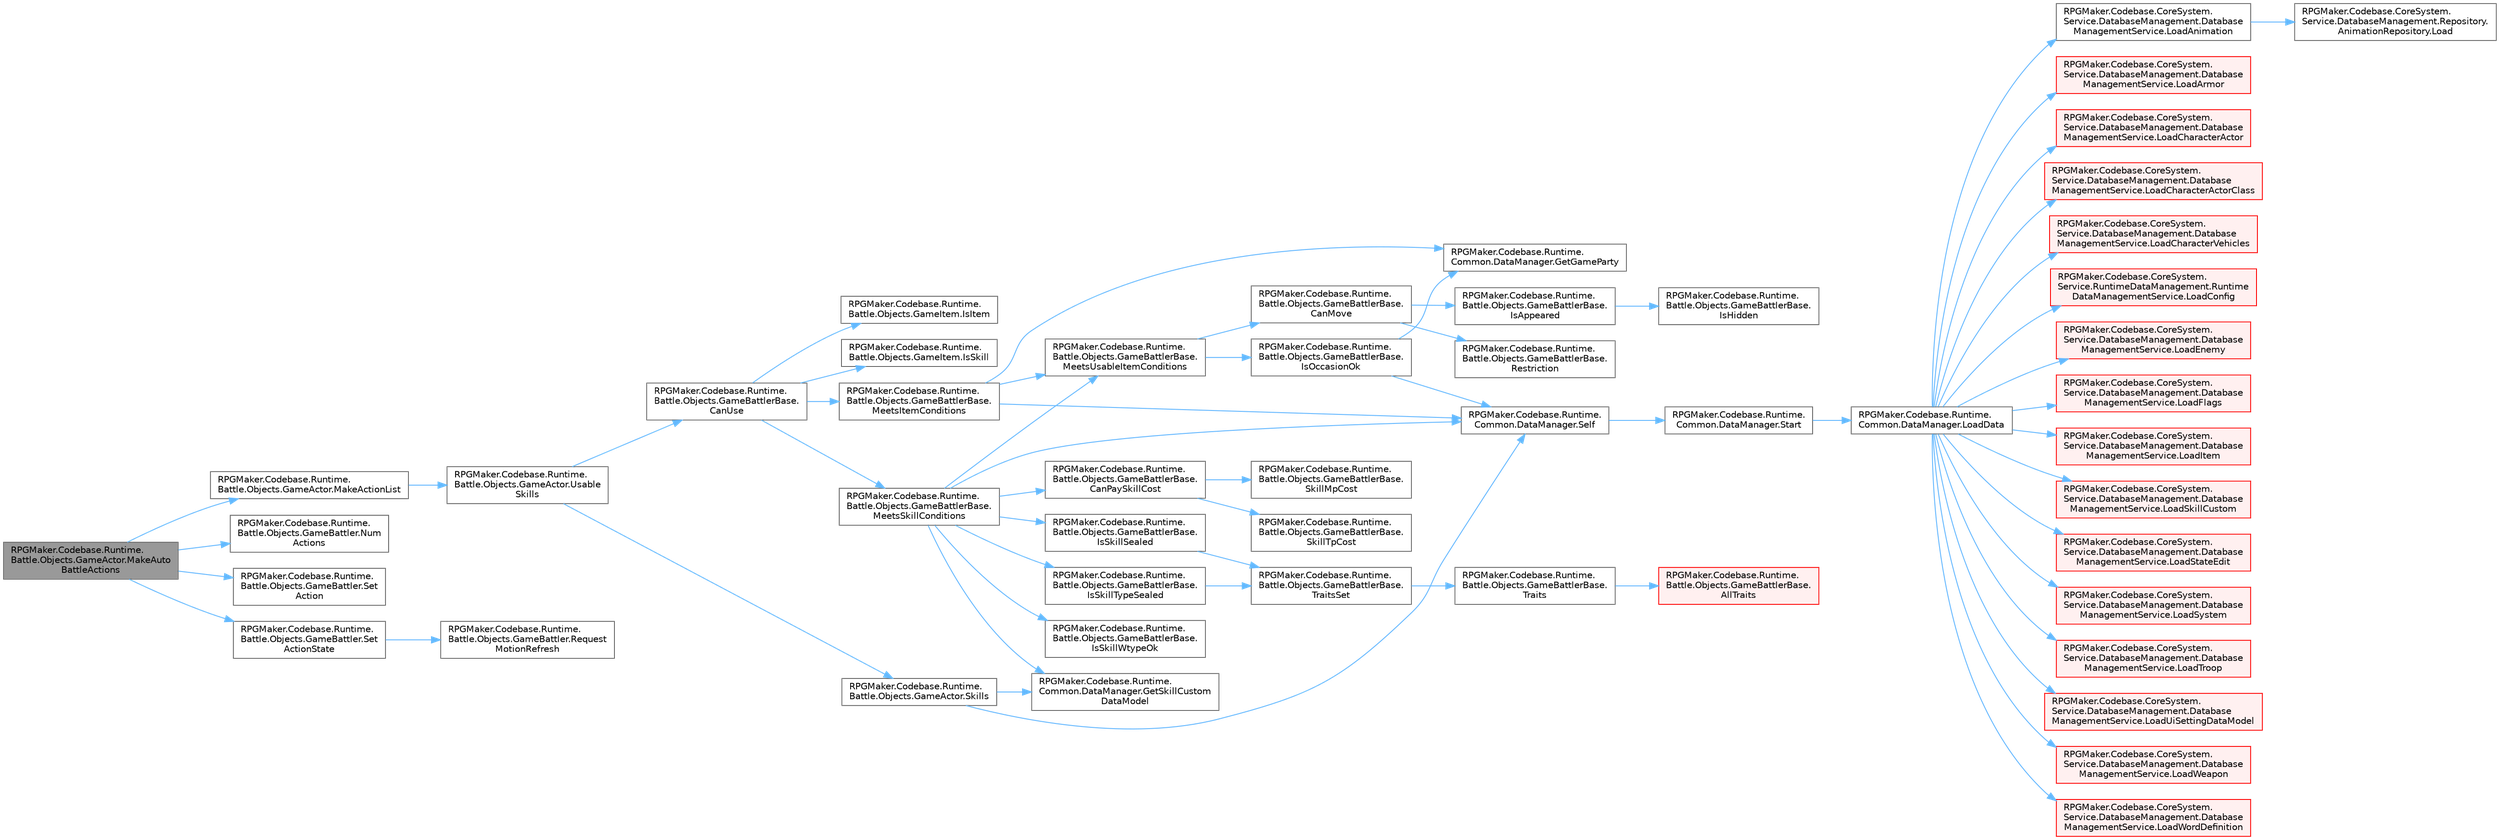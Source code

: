 digraph "RPGMaker.Codebase.Runtime.Battle.Objects.GameActor.MakeAutoBattleActions"
{
 // LATEX_PDF_SIZE
  bgcolor="transparent";
  edge [fontname=Helvetica,fontsize=10,labelfontname=Helvetica,labelfontsize=10];
  node [fontname=Helvetica,fontsize=10,shape=box,height=0.2,width=0.4];
  rankdir="LR";
  Node1 [id="Node000001",label="RPGMaker.Codebase.Runtime.\lBattle.Objects.GameActor.MakeAuto\lBattleActions",height=0.2,width=0.4,color="gray40", fillcolor="grey60", style="filled", fontcolor="black",tooltip="😁 自動戦闘の行動を生成"];
  Node1 -> Node2 [id="edge1_Node000001_Node000002",color="steelblue1",style="solid",tooltip=" "];
  Node2 [id="Node000002",label="RPGMaker.Codebase.Runtime.\lBattle.Objects.GameActor.MakeActionList",height=0.2,width=0.4,color="grey40", fillcolor="white", style="filled",URL="$db/dfc/class_r_p_g_maker_1_1_codebase_1_1_runtime_1_1_battle_1_1_objects_1_1_game_actor.html#a5bd34331d2d22c02fe8ed4d7f8bc714d",tooltip="😁 行動の配列を生成して返す"];
  Node2 -> Node3 [id="edge2_Node000002_Node000003",color="steelblue1",style="solid",tooltip=" "];
  Node3 [id="Node000003",label="RPGMaker.Codebase.Runtime.\lBattle.Objects.GameActor.Usable\lSkills",height=0.2,width=0.4,color="grey40", fillcolor="white", style="filled",URL="$db/dfc/class_r_p_g_maker_1_1_codebase_1_1_runtime_1_1_battle_1_1_objects_1_1_game_actor.html#ac32308fa6f3bc3d26fffbb9dbf90f5cf",tooltip="😁 使用可能なスキルの配列を返す"];
  Node3 -> Node4 [id="edge3_Node000003_Node000004",color="steelblue1",style="solid",tooltip=" "];
  Node4 [id="Node000004",label="RPGMaker.Codebase.Runtime.\lBattle.Objects.GameBattlerBase.\lCanUse",height=0.2,width=0.4,color="grey40", fillcolor="white", style="filled",URL="$d2/d70/class_r_p_g_maker_1_1_codebase_1_1_runtime_1_1_battle_1_1_objects_1_1_game_battler_base.html#a02180d1225721cb4f62f9cb6943a6862",tooltip="指定アイテムを使用可能か"];
  Node4 -> Node5 [id="edge4_Node000004_Node000005",color="steelblue1",style="solid",tooltip=" "];
  Node5 [id="Node000005",label="RPGMaker.Codebase.Runtime.\lBattle.Objects.GameItem.IsItem",height=0.2,width=0.4,color="grey40", fillcolor="white", style="filled",URL="$df/d31/class_r_p_g_maker_1_1_codebase_1_1_runtime_1_1_battle_1_1_objects_1_1_game_item.html#a35f76cfeaf6620da70f61d673ea7b817",tooltip="アイテムか"];
  Node4 -> Node6 [id="edge5_Node000004_Node000006",color="steelblue1",style="solid",tooltip=" "];
  Node6 [id="Node000006",label="RPGMaker.Codebase.Runtime.\lBattle.Objects.GameItem.IsSkill",height=0.2,width=0.4,color="grey40", fillcolor="white", style="filled",URL="$df/d31/class_r_p_g_maker_1_1_codebase_1_1_runtime_1_1_battle_1_1_objects_1_1_game_item.html#a8e1283e04e639debbf8bcf88527b5b71",tooltip="スキルか"];
  Node4 -> Node7 [id="edge6_Node000004_Node000007",color="steelblue1",style="solid",tooltip=" "];
  Node7 [id="Node000007",label="RPGMaker.Codebase.Runtime.\lBattle.Objects.GameBattlerBase.\lMeetsItemConditions",height=0.2,width=0.4,color="grey40", fillcolor="white", style="filled",URL="$d2/d70/class_r_p_g_maker_1_1_codebase_1_1_runtime_1_1_battle_1_1_objects_1_1_game_battler_base.html#ae73db2a04b164222bb70e03d357761d8",tooltip="指定アイテムが使用可能か"];
  Node7 -> Node8 [id="edge7_Node000007_Node000008",color="steelblue1",style="solid",tooltip=" "];
  Node8 [id="Node000008",label="RPGMaker.Codebase.Runtime.\lCommon.DataManager.GetGameParty",height=0.2,width=0.4,color="grey40", fillcolor="white", style="filled",URL="$d5/d08/class_r_p_g_maker_1_1_codebase_1_1_runtime_1_1_common_1_1_data_manager.html#a51ad2669c15aba611fa704eb84001f8c",tooltip=" "];
  Node7 -> Node9 [id="edge8_Node000007_Node000009",color="steelblue1",style="solid",tooltip=" "];
  Node9 [id="Node000009",label="RPGMaker.Codebase.Runtime.\lBattle.Objects.GameBattlerBase.\lMeetsUsableItemConditions",height=0.2,width=0.4,color="grey40", fillcolor="white", style="filled",URL="$d2/d70/class_r_p_g_maker_1_1_codebase_1_1_runtime_1_1_battle_1_1_objects_1_1_game_battler_base.html#aeffeda8e6cb625d746a8229ae5a7ff9f",tooltip="指定アイテムが使用可能か"];
  Node9 -> Node10 [id="edge9_Node000009_Node000010",color="steelblue1",style="solid",tooltip=" "];
  Node10 [id="Node000010",label="RPGMaker.Codebase.Runtime.\lBattle.Objects.GameBattlerBase.\lCanMove",height=0.2,width=0.4,color="grey40", fillcolor="white", style="filled",URL="$d2/d70/class_r_p_g_maker_1_1_codebase_1_1_runtime_1_1_battle_1_1_objects_1_1_game_battler_base.html#a71cfc4475c351a35f1ae422d8f83011e",tooltip="動作可能か"];
  Node10 -> Node11 [id="edge10_Node000010_Node000011",color="steelblue1",style="solid",tooltip=" "];
  Node11 [id="Node000011",label="RPGMaker.Codebase.Runtime.\lBattle.Objects.GameBattlerBase.\lIsAppeared",height=0.2,width=0.4,color="grey40", fillcolor="white", style="filled",URL="$d2/d70/class_r_p_g_maker_1_1_codebase_1_1_runtime_1_1_battle_1_1_objects_1_1_game_battler_base.html#acd49841382f83d27e5380c894ae98c07",tooltip="現れているか"];
  Node11 -> Node12 [id="edge11_Node000011_Node000012",color="steelblue1",style="solid",tooltip=" "];
  Node12 [id="Node000012",label="RPGMaker.Codebase.Runtime.\lBattle.Objects.GameBattlerBase.\lIsHidden",height=0.2,width=0.4,color="grey40", fillcolor="white", style="filled",URL="$d2/d70/class_r_p_g_maker_1_1_codebase_1_1_runtime_1_1_battle_1_1_objects_1_1_game_battler_base.html#ab31a3ef28fe70dd09c18387b9c30946b",tooltip="隠れているか"];
  Node10 -> Node13 [id="edge12_Node000010_Node000013",color="steelblue1",style="solid",tooltip=" "];
  Node13 [id="Node000013",label="RPGMaker.Codebase.Runtime.\lBattle.Objects.GameBattlerBase.\lRestriction",height=0.2,width=0.4,color="grey40", fillcolor="white", style="filled",URL="$d2/d70/class_r_p_g_maker_1_1_codebase_1_1_runtime_1_1_battle_1_1_objects_1_1_game_battler_base.html#aab0fbbc7b5e585c7b86cc5388bf8bc54",tooltip="行動制約の状態を示す値を返す"];
  Node9 -> Node14 [id="edge13_Node000009_Node000014",color="steelblue1",style="solid",tooltip=" "];
  Node14 [id="Node000014",label="RPGMaker.Codebase.Runtime.\lBattle.Objects.GameBattlerBase.\lIsOccasionOk",height=0.2,width=0.4,color="grey40", fillcolor="white", style="filled",URL="$d2/d70/class_r_p_g_maker_1_1_codebase_1_1_runtime_1_1_battle_1_1_objects_1_1_game_battler_base.html#a7b9c5899dcc07010ff17e6f0189a7ddf",tooltip="指定アイテムが使用可能か"];
  Node14 -> Node8 [id="edge14_Node000014_Node000008",color="steelblue1",style="solid",tooltip=" "];
  Node14 -> Node15 [id="edge15_Node000014_Node000015",color="steelblue1",style="solid",tooltip=" "];
  Node15 [id="Node000015",label="RPGMaker.Codebase.Runtime.\lCommon.DataManager.Self",height=0.2,width=0.4,color="grey40", fillcolor="white", style="filled",URL="$d5/d08/class_r_p_g_maker_1_1_codebase_1_1_runtime_1_1_common_1_1_data_manager.html#a8f0a40fd71fe0a873d1905e106299934",tooltip=" "];
  Node15 -> Node16 [id="edge16_Node000015_Node000016",color="steelblue1",style="solid",tooltip=" "];
  Node16 [id="Node000016",label="RPGMaker.Codebase.Runtime.\lCommon.DataManager.Start",height=0.2,width=0.4,color="grey40", fillcolor="white", style="filled",URL="$d5/d08/class_r_p_g_maker_1_1_codebase_1_1_runtime_1_1_common_1_1_data_manager.html#ace8f5b29b336a071e6383ecdbe0f85c5",tooltip=" "];
  Node16 -> Node17 [id="edge17_Node000016_Node000017",color="steelblue1",style="solid",tooltip=" "];
  Node17 [id="Node000017",label="RPGMaker.Codebase.Runtime.\lCommon.DataManager.LoadData",height=0.2,width=0.4,color="grey40", fillcolor="white", style="filled",URL="$d5/d08/class_r_p_g_maker_1_1_codebase_1_1_runtime_1_1_common_1_1_data_manager.html#a42e1175b0a1dc3a225503e007043dc86",tooltip=" "];
  Node17 -> Node18 [id="edge18_Node000017_Node000018",color="steelblue1",style="solid",tooltip=" "];
  Node18 [id="Node000018",label="RPGMaker.Codebase.CoreSystem.\lService.DatabaseManagement.Database\lManagementService.LoadAnimation",height=0.2,width=0.4,color="grey40", fillcolor="white", style="filled",URL="$db/db0/class_r_p_g_maker_1_1_codebase_1_1_core_system_1_1_service_1_1_database_management_1_1_database_management_service.html#a24090092bb5f0e3f1a7f6d136a10cd22",tooltip="😁 アニメーション読込"];
  Node18 -> Node19 [id="edge19_Node000018_Node000019",color="steelblue1",style="solid",tooltip=" "];
  Node19 [id="Node000019",label="RPGMaker.Codebase.CoreSystem.\lService.DatabaseManagement.Repository.\lAnimationRepository.Load",height=0.2,width=0.4,color="grey40", fillcolor="white", style="filled",URL="$d5/deb/class_r_p_g_maker_1_1_codebase_1_1_core_system_1_1_service_1_1_database_management_1_1_repository_1_1_animation_repository.html#a57c3d4731e6bfd18e15070a940e881f4",tooltip="😁 読込"];
  Node17 -> Node20 [id="edge20_Node000017_Node000020",color="steelblue1",style="solid",tooltip=" "];
  Node20 [id="Node000020",label="RPGMaker.Codebase.CoreSystem.\lService.DatabaseManagement.Database\lManagementService.LoadArmor",height=0.2,width=0.4,color="red", fillcolor="#FFF0F0", style="filled",URL="$db/db0/class_r_p_g_maker_1_1_codebase_1_1_core_system_1_1_service_1_1_database_management_1_1_database_management_service.html#aa2e210bbbaf85d6ed1f74aa1170b786a",tooltip="😁 防具読込"];
  Node17 -> Node22 [id="edge21_Node000017_Node000022",color="steelblue1",style="solid",tooltip=" "];
  Node22 [id="Node000022",label="RPGMaker.Codebase.CoreSystem.\lService.DatabaseManagement.Database\lManagementService.LoadCharacterActor",height=0.2,width=0.4,color="red", fillcolor="#FFF0F0", style="filled",URL="$db/db0/class_r_p_g_maker_1_1_codebase_1_1_core_system_1_1_service_1_1_database_management_1_1_database_management_service.html#afa56ff9a916ba5265719f6be7f2330e2",tooltip="😁 キャラクター・アクター読込"];
  Node17 -> Node24 [id="edge22_Node000017_Node000024",color="steelblue1",style="solid",tooltip=" "];
  Node24 [id="Node000024",label="RPGMaker.Codebase.CoreSystem.\lService.DatabaseManagement.Database\lManagementService.LoadCharacterActorClass",height=0.2,width=0.4,color="red", fillcolor="#FFF0F0", style="filled",URL="$db/db0/class_r_p_g_maker_1_1_codebase_1_1_core_system_1_1_service_1_1_database_management_1_1_database_management_service.html#a83d7b02d93737cf99a9e1b670f8fe4ea",tooltip="😁 キャラクター・アクター・クラス読込"];
  Node17 -> Node26 [id="edge23_Node000017_Node000026",color="steelblue1",style="solid",tooltip=" "];
  Node26 [id="Node000026",label="RPGMaker.Codebase.CoreSystem.\lService.DatabaseManagement.Database\lManagementService.LoadCharacterVehicles",height=0.2,width=0.4,color="red", fillcolor="#FFF0F0", style="filled",URL="$db/db0/class_r_p_g_maker_1_1_codebase_1_1_core_system_1_1_service_1_1_database_management_1_1_database_management_service.html#a0b003a876f01ec9a754241a3df3836fc",tooltip="😁 キャラクターの乗り物読込"];
  Node17 -> Node28 [id="edge24_Node000017_Node000028",color="steelblue1",style="solid",tooltip=" "];
  Node28 [id="Node000028",label="RPGMaker.Codebase.CoreSystem.\lService.RuntimeDataManagement.Runtime\lDataManagementService.LoadConfig",height=0.2,width=0.4,color="red", fillcolor="#FFF0F0", style="filled",URL="$db/d7b/class_r_p_g_maker_1_1_codebase_1_1_core_system_1_1_service_1_1_runtime_data_management_1_1_runtime_data_management_service.html#a5d406eddf4f7129bc0a84639c9bffcbd",tooltip="😁 設定読込"];
  Node17 -> Node30 [id="edge25_Node000017_Node000030",color="steelblue1",style="solid",tooltip=" "];
  Node30 [id="Node000030",label="RPGMaker.Codebase.CoreSystem.\lService.DatabaseManagement.Database\lManagementService.LoadEnemy",height=0.2,width=0.4,color="red", fillcolor="#FFF0F0", style="filled",URL="$db/db0/class_r_p_g_maker_1_1_codebase_1_1_core_system_1_1_service_1_1_database_management_1_1_database_management_service.html#a56946e6c58a5ec0f4641533476d5982c",tooltip="😁 敵読込"];
  Node17 -> Node32 [id="edge26_Node000017_Node000032",color="steelblue1",style="solid",tooltip=" "];
  Node32 [id="Node000032",label="RPGMaker.Codebase.CoreSystem.\lService.DatabaseManagement.Database\lManagementService.LoadFlags",height=0.2,width=0.4,color="red", fillcolor="#FFF0F0", style="filled",URL="$db/db0/class_r_p_g_maker_1_1_codebase_1_1_core_system_1_1_service_1_1_database_management_1_1_database_management_service.html#a5eb2954667a7f994c25194d12c5a2602",tooltip="😁 フラグ読込"];
  Node17 -> Node36 [id="edge27_Node000017_Node000036",color="steelblue1",style="solid",tooltip=" "];
  Node36 [id="Node000036",label="RPGMaker.Codebase.CoreSystem.\lService.DatabaseManagement.Database\lManagementService.LoadItem",height=0.2,width=0.4,color="red", fillcolor="#FFF0F0", style="filled",URL="$db/db0/class_r_p_g_maker_1_1_codebase_1_1_core_system_1_1_service_1_1_database_management_1_1_database_management_service.html#a0447e9903c05f13e630c3523647e80a4",tooltip="😁 アイテム読込"];
  Node17 -> Node38 [id="edge28_Node000017_Node000038",color="steelblue1",style="solid",tooltip=" "];
  Node38 [id="Node000038",label="RPGMaker.Codebase.CoreSystem.\lService.DatabaseManagement.Database\lManagementService.LoadSkillCustom",height=0.2,width=0.4,color="red", fillcolor="#FFF0F0", style="filled",URL="$db/db0/class_r_p_g_maker_1_1_codebase_1_1_core_system_1_1_service_1_1_database_management_1_1_database_management_service.html#a10afc5f75507a17db5197e23a2cdd4cc",tooltip="😁 スキル・カスタム読込"];
  Node17 -> Node40 [id="edge29_Node000017_Node000040",color="steelblue1",style="solid",tooltip=" "];
  Node40 [id="Node000040",label="RPGMaker.Codebase.CoreSystem.\lService.DatabaseManagement.Database\lManagementService.LoadStateEdit",height=0.2,width=0.4,color="red", fillcolor="#FFF0F0", style="filled",URL="$db/db0/class_r_p_g_maker_1_1_codebase_1_1_core_system_1_1_service_1_1_database_management_1_1_database_management_service.html#a2fa87c0d4f1431414d67e4943a14ae56",tooltip="😁 状態編集読込"];
  Node17 -> Node42 [id="edge30_Node000017_Node000042",color="steelblue1",style="solid",tooltip=" "];
  Node42 [id="Node000042",label="RPGMaker.Codebase.CoreSystem.\lService.DatabaseManagement.Database\lManagementService.LoadSystem",height=0.2,width=0.4,color="red", fillcolor="#FFF0F0", style="filled",URL="$db/db0/class_r_p_g_maker_1_1_codebase_1_1_core_system_1_1_service_1_1_database_management_1_1_database_management_service.html#ab14ced87348b79b244d7a5d975e80d25",tooltip="😁 ロード・システム"];
  Node17 -> Node45 [id="edge31_Node000017_Node000045",color="steelblue1",style="solid",tooltip=" "];
  Node45 [id="Node000045",label="RPGMaker.Codebase.CoreSystem.\lService.DatabaseManagement.Database\lManagementService.LoadTroop",height=0.2,width=0.4,color="red", fillcolor="#FFF0F0", style="filled",URL="$db/db0/class_r_p_g_maker_1_1_codebase_1_1_core_system_1_1_service_1_1_database_management_1_1_database_management_service.html#a3f54f10563c3611839ddd3dfa5b65c13",tooltip="😁 部隊読込"];
  Node17 -> Node47 [id="edge32_Node000017_Node000047",color="steelblue1",style="solid",tooltip=" "];
  Node47 [id="Node000047",label="RPGMaker.Codebase.CoreSystem.\lService.DatabaseManagement.Database\lManagementService.LoadUiSettingDataModel",height=0.2,width=0.4,color="red", fillcolor="#FFF0F0", style="filled",URL="$db/db0/class_r_p_g_maker_1_1_codebase_1_1_core_system_1_1_service_1_1_database_management_1_1_database_management_service.html#ad73cc18191cf3d29c31d27f90e712965",tooltip="😁 ユーザー・インターフェース設定データ・モデル読込"];
  Node17 -> Node49 [id="edge33_Node000017_Node000049",color="steelblue1",style="solid",tooltip=" "];
  Node49 [id="Node000049",label="RPGMaker.Codebase.CoreSystem.\lService.DatabaseManagement.Database\lManagementService.LoadWeapon",height=0.2,width=0.4,color="red", fillcolor="#FFF0F0", style="filled",URL="$db/db0/class_r_p_g_maker_1_1_codebase_1_1_core_system_1_1_service_1_1_database_management_1_1_database_management_service.html#a14b53a047484b6c81f8e570ff47134af",tooltip="😁 武器読込"];
  Node17 -> Node51 [id="edge34_Node000017_Node000051",color="steelblue1",style="solid",tooltip=" "];
  Node51 [id="Node000051",label="RPGMaker.Codebase.CoreSystem.\lService.DatabaseManagement.Database\lManagementService.LoadWordDefinition",height=0.2,width=0.4,color="red", fillcolor="#FFF0F0", style="filled",URL="$db/db0/class_r_p_g_maker_1_1_codebase_1_1_core_system_1_1_service_1_1_database_management_1_1_database_management_service.html#a293b136d822c9c73495b354502306eb1",tooltip="😁 単語定義読込"];
  Node7 -> Node15 [id="edge35_Node000007_Node000015",color="steelblue1",style="solid",tooltip=" "];
  Node4 -> Node53 [id="edge36_Node000004_Node000053",color="steelblue1",style="solid",tooltip=" "];
  Node53 [id="Node000053",label="RPGMaker.Codebase.Runtime.\lBattle.Objects.GameBattlerBase.\lMeetsSkillConditions",height=0.2,width=0.4,color="grey40", fillcolor="white", style="filled",URL="$d2/d70/class_r_p_g_maker_1_1_codebase_1_1_runtime_1_1_battle_1_1_objects_1_1_game_battler_base.html#a90ef6e10bb3853b21d99011a91532be5",tooltip="指定スキルを使用可能か"];
  Node53 -> Node54 [id="edge37_Node000053_Node000054",color="steelblue1",style="solid",tooltip=" "];
  Node54 [id="Node000054",label="RPGMaker.Codebase.Runtime.\lBattle.Objects.GameBattlerBase.\lCanPaySkillCost",height=0.2,width=0.4,color="grey40", fillcolor="white", style="filled",URL="$d2/d70/class_r_p_g_maker_1_1_codebase_1_1_runtime_1_1_battle_1_1_objects_1_1_game_battler_base.html#a19d8ba90a7c10fbe329e75143edbb5d8",tooltip="指定スキルの動作可能か"];
  Node54 -> Node55 [id="edge38_Node000054_Node000055",color="steelblue1",style="solid",tooltip=" "];
  Node55 [id="Node000055",label="RPGMaker.Codebase.Runtime.\lBattle.Objects.GameBattlerBase.\lSkillMpCost",height=0.2,width=0.4,color="grey40", fillcolor="white", style="filled",URL="$d2/d70/class_r_p_g_maker_1_1_codebase_1_1_runtime_1_1_battle_1_1_objects_1_1_game_battler_base.html#adf5281c85e621a30dbfcc13279da67e3",tooltip="指定スキルに必要なMPを返す"];
  Node54 -> Node56 [id="edge39_Node000054_Node000056",color="steelblue1",style="solid",tooltip=" "];
  Node56 [id="Node000056",label="RPGMaker.Codebase.Runtime.\lBattle.Objects.GameBattlerBase.\lSkillTpCost",height=0.2,width=0.4,color="grey40", fillcolor="white", style="filled",URL="$d2/d70/class_r_p_g_maker_1_1_codebase_1_1_runtime_1_1_battle_1_1_objects_1_1_game_battler_base.html#af098469bac7d11b49bb04e884c9a0fbd",tooltip="指定スキルに必要なTPを返す"];
  Node53 -> Node57 [id="edge40_Node000053_Node000057",color="steelblue1",style="solid",tooltip=" "];
  Node57 [id="Node000057",label="RPGMaker.Codebase.Runtime.\lCommon.DataManager.GetSkillCustom\lDataModel",height=0.2,width=0.4,color="grey40", fillcolor="white", style="filled",URL="$d5/d08/class_r_p_g_maker_1_1_codebase_1_1_runtime_1_1_common_1_1_data_manager.html#ac155884922972284514d23ccb2aeee86",tooltip=" "];
  Node53 -> Node58 [id="edge41_Node000053_Node000058",color="steelblue1",style="solid",tooltip=" "];
  Node58 [id="Node000058",label="RPGMaker.Codebase.Runtime.\lBattle.Objects.GameBattlerBase.\lIsSkillSealed",height=0.2,width=0.4,color="grey40", fillcolor="white", style="filled",URL="$d2/d70/class_r_p_g_maker_1_1_codebase_1_1_runtime_1_1_battle_1_1_objects_1_1_game_battler_base.html#aaf86d2a993c5f6d21a113820a516012f",tooltip="指定スキルタイプが[スキル - スキル封印]か"];
  Node58 -> Node59 [id="edge42_Node000058_Node000059",color="steelblue1",style="solid",tooltip=" "];
  Node59 [id="Node000059",label="RPGMaker.Codebase.Runtime.\lBattle.Objects.GameBattlerBase.\lTraitsSet",height=0.2,width=0.4,color="grey40", fillcolor="white", style="filled",URL="$d2/d70/class_r_p_g_maker_1_1_codebase_1_1_runtime_1_1_battle_1_1_objects_1_1_game_battler_base.html#ab0042628012c80745050ad57b96fd488",tooltip="😁 指定特徴コード(TRAIT_定数)の、特徴IDの配列を返す"];
  Node59 -> Node60 [id="edge43_Node000059_Node000060",color="steelblue1",style="solid",tooltip=" "];
  Node60 [id="Node000060",label="RPGMaker.Codebase.Runtime.\lBattle.Objects.GameBattlerBase.\lTraits",height=0.2,width=0.4,color="grey40", fillcolor="white", style="filled",URL="$d2/d70/class_r_p_g_maker_1_1_codebase_1_1_runtime_1_1_battle_1_1_objects_1_1_game_battler_base.html#a27445f43d81cd74592da289cbc4c323c",tooltip="😁 指定特徴コード(TRAIT_定数)の特徴を返す"];
  Node60 -> Node61 [id="edge44_Node000060_Node000061",color="steelblue1",style="solid",tooltip=" "];
  Node61 [id="Node000061",label="RPGMaker.Codebase.Runtime.\lBattle.Objects.GameBattlerBase.\lAllTraits",height=0.2,width=0.4,color="red", fillcolor="#FFF0F0", style="filled",URL="$d2/d70/class_r_p_g_maker_1_1_codebase_1_1_runtime_1_1_battle_1_1_objects_1_1_game_battler_base.html#ab6046bf7b712d78dfb60ac99f83e2b9d",tooltip="😁 全特徴を配列で返す"];
  Node53 -> Node64 [id="edge45_Node000053_Node000064",color="steelblue1",style="solid",tooltip=" "];
  Node64 [id="Node000064",label="RPGMaker.Codebase.Runtime.\lBattle.Objects.GameBattlerBase.\lIsSkillTypeSealed",height=0.2,width=0.4,color="grey40", fillcolor="white", style="filled",URL="$d2/d70/class_r_p_g_maker_1_1_codebase_1_1_runtime_1_1_battle_1_1_objects_1_1_game_battler_base.html#a78483090c3dc1a1dfda94d633c3fad2a",tooltip="指定スキルタイプが [スキル - スキルタイプ封印]されているか"];
  Node64 -> Node59 [id="edge46_Node000064_Node000059",color="steelblue1",style="solid",tooltip=" "];
  Node53 -> Node65 [id="edge47_Node000053_Node000065",color="steelblue1",style="solid",tooltip=" "];
  Node65 [id="Node000065",label="RPGMaker.Codebase.Runtime.\lBattle.Objects.GameBattlerBase.\lIsSkillWtypeOk",height=0.2,width=0.4,color="grey40", fillcolor="white", style="filled",URL="$d2/d70/class_r_p_g_maker_1_1_codebase_1_1_runtime_1_1_battle_1_1_objects_1_1_game_battler_base.html#a0c48f36143070e04e34fc4b8c2ebeabd",tooltip="指定スキルの発動条件に合う装備をしているか"];
  Node53 -> Node9 [id="edge48_Node000053_Node000009",color="steelblue1",style="solid",tooltip=" "];
  Node53 -> Node15 [id="edge49_Node000053_Node000015",color="steelblue1",style="solid",tooltip=" "];
  Node3 -> Node66 [id="edge50_Node000003_Node000066",color="steelblue1",style="solid",tooltip=" "];
  Node66 [id="Node000066",label="RPGMaker.Codebase.Runtime.\lBattle.Objects.GameActor.Skills",height=0.2,width=0.4,color="grey40", fillcolor="white", style="filled",URL="$db/dfc/class_r_p_g_maker_1_1_codebase_1_1_runtime_1_1_battle_1_1_objects_1_1_game_actor.html#a9d2a5daef74ba39b341fe8ce35e4a71f",tooltip="😁 [スキル]の配列"];
  Node66 -> Node57 [id="edge51_Node000066_Node000057",color="steelblue1",style="solid",tooltip=" "];
  Node66 -> Node15 [id="edge52_Node000066_Node000015",color="steelblue1",style="solid",tooltip=" "];
  Node1 -> Node67 [id="edge53_Node000001_Node000067",color="steelblue1",style="solid",tooltip=" "];
  Node67 [id="Node000067",label="RPGMaker.Codebase.Runtime.\lBattle.Objects.GameBattler.Num\lActions",height=0.2,width=0.4,color="grey40", fillcolor="white", style="filled",URL="$d6/de6/class_r_p_g_maker_1_1_codebase_1_1_runtime_1_1_battle_1_1_objects_1_1_game_battler.html#a617f981aa54c0856d597a943a146324b",tooltip="😁 行動番号を返す"];
  Node1 -> Node68 [id="edge54_Node000001_Node000068",color="steelblue1",style="solid",tooltip=" "];
  Node68 [id="Node000068",label="RPGMaker.Codebase.Runtime.\lBattle.Objects.GameBattler.Set\lAction",height=0.2,width=0.4,color="grey40", fillcolor="white", style="filled",URL="$d6/de6/class_r_p_g_maker_1_1_codebase_1_1_runtime_1_1_battle_1_1_objects_1_1_game_battler.html#a7a41086c218cd6c411717d27c80d9d28",tooltip="😁 指定番号のバトラーにアクションを設定"];
  Node1 -> Node69 [id="edge55_Node000001_Node000069",color="steelblue1",style="solid",tooltip=" "];
  Node69 [id="Node000069",label="RPGMaker.Codebase.Runtime.\lBattle.Objects.GameBattler.Set\lActionState",height=0.2,width=0.4,color="grey40", fillcolor="white", style="filled",URL="$d6/de6/class_r_p_g_maker_1_1_codebase_1_1_runtime_1_1_battle_1_1_objects_1_1_game_battler.html#a7321f3d8ac99df9c849d63c22b1e539c",tooltip="😁 指定アクション状態を設定"];
  Node69 -> Node70 [id="edge56_Node000069_Node000070",color="steelblue1",style="solid",tooltip=" "];
  Node70 [id="Node000070",label="RPGMaker.Codebase.Runtime.\lBattle.Objects.GameBattler.Request\lMotionRefresh",height=0.2,width=0.4,color="grey40", fillcolor="white", style="filled",URL="$d6/de6/class_r_p_g_maker_1_1_codebase_1_1_runtime_1_1_battle_1_1_objects_1_1_game_battler.html#a678889aadd8c8d118a0659e8dcf0c2d0",tooltip="😁 モーションの初期化を要求"];
}
